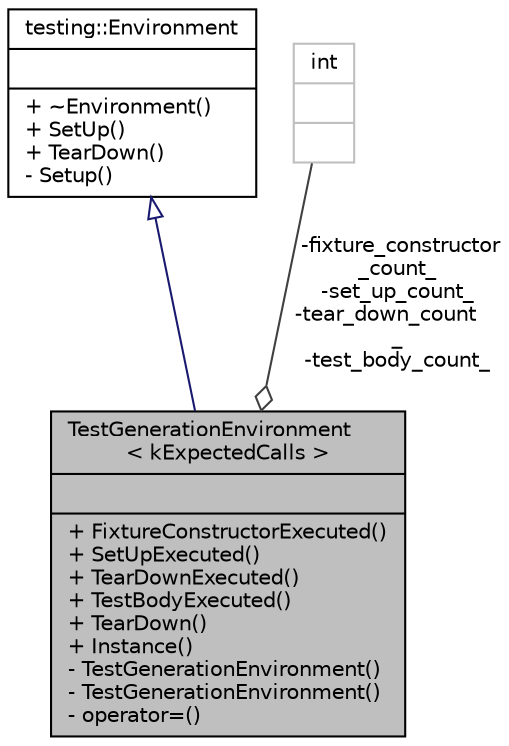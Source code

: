 digraph "TestGenerationEnvironment&lt; kExpectedCalls &gt;"
{
 // LATEX_PDF_SIZE
  bgcolor="transparent";
  edge [fontname="Helvetica",fontsize="10",labelfontname="Helvetica",labelfontsize="10"];
  node [fontname="Helvetica",fontsize="10",shape=record];
  Node1 [label="{TestGenerationEnvironment\l\< kExpectedCalls \>\n||+ FixtureConstructorExecuted()\l+ SetUpExecuted()\l+ TearDownExecuted()\l+ TestBodyExecuted()\l+ TearDown()\l+ Instance()\l- TestGenerationEnvironment()\l- TestGenerationEnvironment()\l- operator=()\l}",height=0.2,width=0.4,color="black", fillcolor="grey75", style="filled", fontcolor="black",tooltip=" "];
  Node2 -> Node1 [dir="back",color="midnightblue",fontsize="10",style="solid",arrowtail="onormal",fontname="Helvetica"];
  Node2 [label="{testing::Environment\n||+ ~Environment()\l+ SetUp()\l+ TearDown()\l- Setup()\l}",height=0.2,width=0.4,color="black",URL="$classtesting_1_1Environment.html",tooltip=" "];
  Node3 -> Node1 [color="grey25",fontsize="10",style="solid",label=" -fixture_constructor\l_count_\n-set_up_count_\n-tear_down_count\l_\n-test_body_count_" ,arrowhead="odiamond",fontname="Helvetica"];
  Node3 [label="{int\n||}",height=0.2,width=0.4,color="grey75",tooltip=" "];
}
